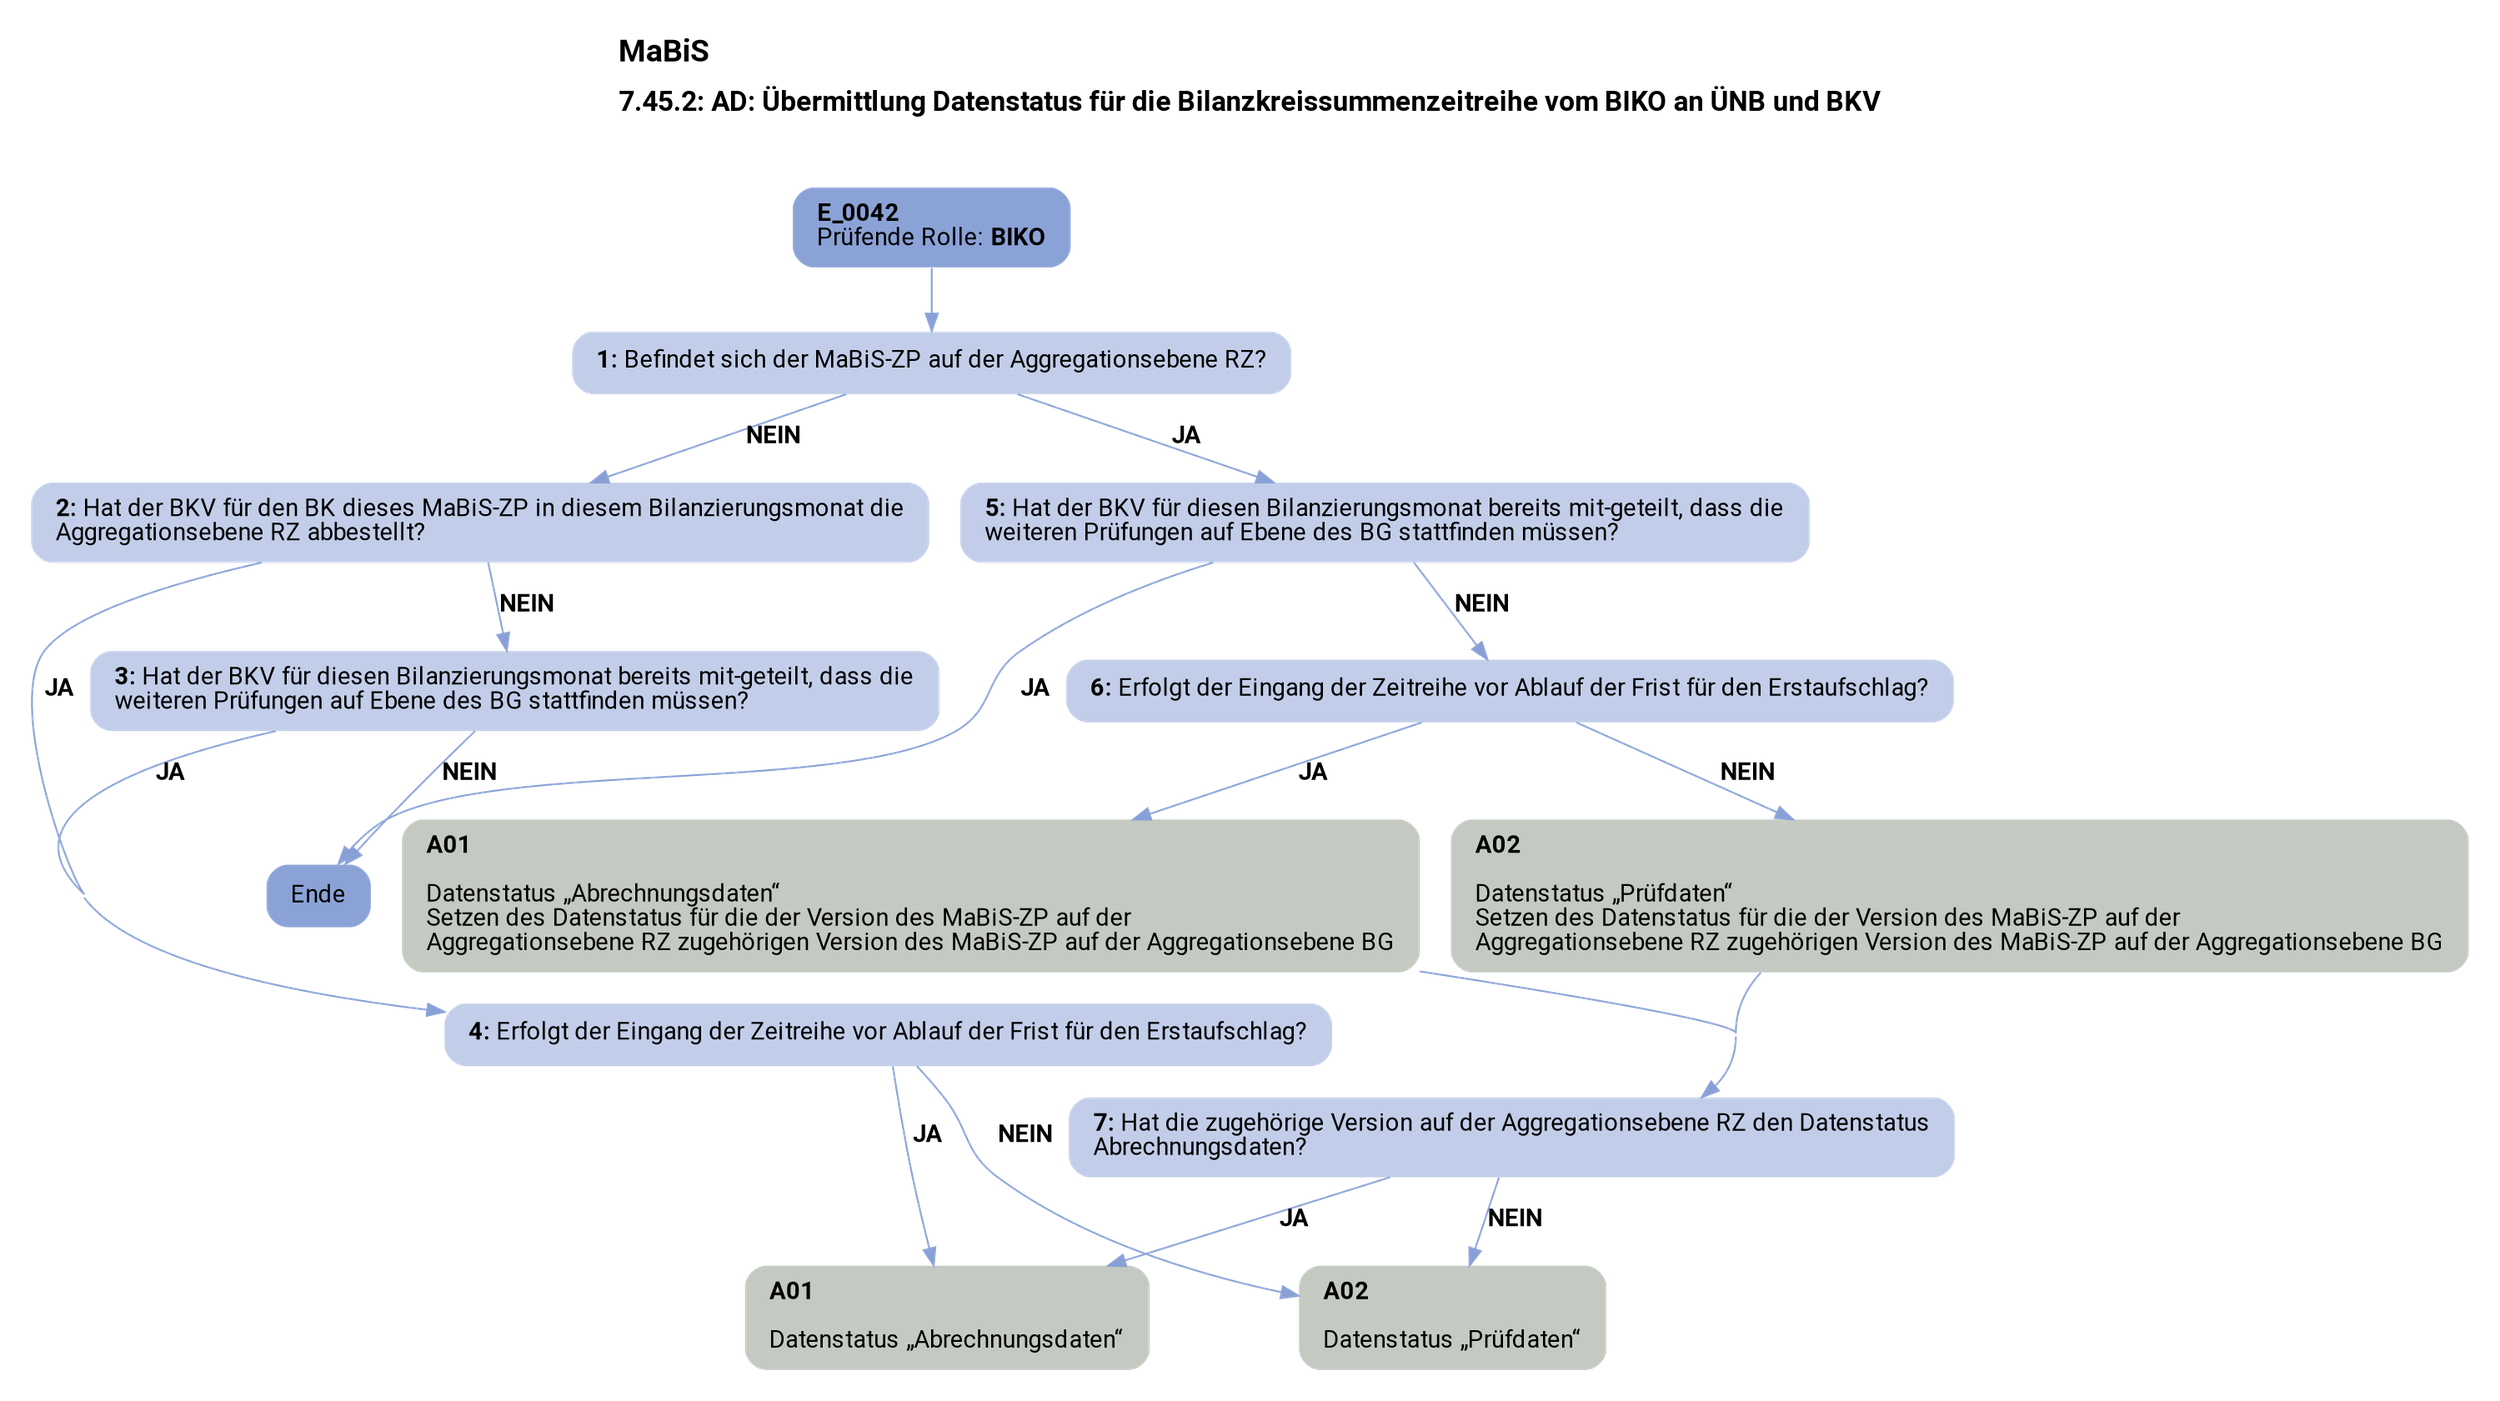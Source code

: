 digraph D {
    labelloc="t";
    label=<<B><FONT POINT-SIZE="18">MaBiS</FONT></B><BR align="left"/><BR/><B><FONT POINT-SIZE="16">7.45.2: AD: Übermittlung Datenstatus für die Bilanzkreissummenzeitreihe vom BIKO an ÜNB und BKV</FONT></B><BR align="left"/><BR/><BR/><BR/>>;
    ratio="compress";
    concentrate=true;
    pack=true;
    rankdir=TB;
    packmode="array";
    size="20,20";
    fontsize=12;
    pad=0.25;
    "Start" [margin="0.2,0.12", shape=box, style="filled,rounded", penwidth=0.0, fillcolor="#8ba2d7", label=<<B>E_0042</B><BR align="left"/><FONT>Prüfende Rolle: <B>BIKO</B></FONT><BR align="center"/>>, fontname="Roboto, sans-serif"];
    "1" [margin="0.2,0.12", shape=box, style="filled,rounded", penwidth=0.0, fillcolor="#c2cee9", label=<<B>1: </B>Befindet sich der MaBiS-ZP auf der Aggregationsebene RZ?<BR align="left"/>>, fontname="Roboto, sans-serif"];
    "2" [margin="0.2,0.12", shape=box, style="filled,rounded", penwidth=0.0, fillcolor="#c2cee9", label=<<B>2: </B>Hat der BKV für den BK dieses MaBiS-ZP in diesem Bilanzierungsmonat die<BR align="left"/>Aggregationsebene RZ abbestellt?<BR align="left"/>>, fontname="Roboto, sans-serif"];
    "3" [margin="0.2,0.12", shape=box, style="filled,rounded", penwidth=0.0, fillcolor="#c2cee9", label=<<B>3: </B>Hat der BKV für diesen Bilanzierungsmonat bereits mit-geteilt, dass die<BR align="left"/>weiteren Prüfungen auf Ebene des BG stattfinden müssen?<BR align="left"/>>, fontname="Roboto, sans-serif"];
    "Ende" [margin="0.2,0.12", shape=box, style="filled,rounded", penwidth=0.0, fillcolor="#8ba2d7", label="Ende", fontname="Roboto, sans-serif"];
    "4" [margin="0.2,0.12", shape=box, style="filled,rounded", penwidth=0.0, fillcolor="#c2cee9", label=<<B>4: </B>Erfolgt der Eingang der Zeitreihe vor Ablauf der Frist für den Erstaufschlag?<BR align="left"/>>, fontname="Roboto, sans-serif"];
    "A01" [margin="0.2,0.12", shape=box, style="filled,rounded", penwidth=0.0, fillcolor="#c4cac1", label=<<B>A01</B><BR align="left"/><BR align="left"/><FONT>Datenstatus „Abrechnungsdaten“<BR align="left"/></FONT>>, fontname="Roboto, sans-serif"];
    "A02" [margin="0.2,0.12", shape=box, style="filled,rounded", penwidth=0.0, fillcolor="#c4cac1", label=<<B>A02</B><BR align="left"/><BR align="left"/><FONT>Datenstatus „Prüfdaten“<BR align="left"/></FONT>>, fontname="Roboto, sans-serif"];
    "5" [margin="0.2,0.12", shape=box, style="filled,rounded", penwidth=0.0, fillcolor="#c2cee9", label=<<B>5: </B>Hat der BKV für diesen Bilanzierungsmonat bereits mit-geteilt, dass die<BR align="left"/>weiteren Prüfungen auf Ebene des BG stattfinden müssen?<BR align="left"/>>, fontname="Roboto, sans-serif"];
    "6" [margin="0.2,0.12", shape=box, style="filled,rounded", penwidth=0.0, fillcolor="#c2cee9", label=<<B>6: </B>Erfolgt der Eingang der Zeitreihe vor Ablauf der Frist für den Erstaufschlag?<BR align="left"/>>, fontname="Roboto, sans-serif"];
    "A01_7" [margin="0.2,0.12", shape=box, style="filled,rounded", penwidth=0.0, fillcolor="#c4cac1", label=<<B>A01</B><BR align="left"/><BR align="left"/><FONT>Datenstatus „Abrechnungsdaten“<BR align="left"/>Setzen des Datenstatus für die der Version des MaBiS-ZP auf der<BR align="left"/>Aggregationsebene RZ zugehörigen Version des MaBiS-ZP auf der Aggregationsebene BG<BR align="left"/></FONT>>, fontname="Roboto, sans-serif"];
    "A02_7" [margin="0.2,0.12", shape=box, style="filled,rounded", penwidth=0.0, fillcolor="#c4cac1", label=<<B>A02</B><BR align="left"/><BR align="left"/><FONT>Datenstatus „Prüfdaten“<BR align="left"/>Setzen des Datenstatus für die der Version des MaBiS-ZP auf der<BR align="left"/>Aggregationsebene RZ zugehörigen Version des MaBiS-ZP auf der Aggregationsebene BG<BR align="left"/></FONT>>, fontname="Roboto, sans-serif"];
    "7" [margin="0.2,0.12", shape=box, style="filled,rounded", penwidth=0.0, fillcolor="#c2cee9", label=<<B>7: </B>Hat die zugehörige Version auf der Aggregationsebene RZ den Datenstatus<BR align="left"/>Abrechnungsdaten?<BR align="left"/>>, fontname="Roboto, sans-serif"];

    "Start" -> "1" [color="#88a0d6"];
    "1" -> "2" [label=<<B>NEIN</B>>, color="#88a0d6", fontname="Roboto, sans-serif"];
    "1" -> "5" [label=<<B>JA</B>>, color="#88a0d6", fontname="Roboto, sans-serif"];
    "2" -> "4" [label=<<B>JA</B>>, color="#88a0d6", fontname="Roboto, sans-serif"];
    "2" -> "3" [label=<<B>NEIN</B>>, color="#88a0d6", fontname="Roboto, sans-serif"];
    "3" -> "4" [label=<<B>JA</B>>, color="#88a0d6", fontname="Roboto, sans-serif"];
    "3" -> "Ende" [label=<<B>NEIN</B>>, color="#88a0d6", fontname="Roboto, sans-serif"];
    "4" -> "A01" [label=<<B>JA</B>>, color="#88a0d6", fontname="Roboto, sans-serif"];
    "4" -> "A02" [label=<<B>NEIN</B>>, color="#88a0d6", fontname="Roboto, sans-serif"];
    "5" -> "Ende" [label=<<B>JA</B>>, color="#88a0d6", fontname="Roboto, sans-serif"];
    "5" -> "6" [label=<<B>NEIN</B>>, color="#88a0d6", fontname="Roboto, sans-serif"];
    "6" -> "A01_7" [label=<<B>JA</B>>, color="#88a0d6", fontname="Roboto, sans-serif"];
    "6" -> "A02_7" [label=<<B>NEIN</B>>, color="#88a0d6", fontname="Roboto, sans-serif"];
    "A01_7" -> "7" [color="#88a0d6"];
    "A02_7" -> "7" [color="#88a0d6"];
    "7" -> "A01" [label=<<B>JA</B>>, color="#88a0d6", fontname="Roboto, sans-serif"];
    "7" -> "A02" [label=<<B>NEIN</B>>, color="#88a0d6", fontname="Roboto, sans-serif"];

    bgcolor="transparent";
fontname="Roboto, sans-serif";
}